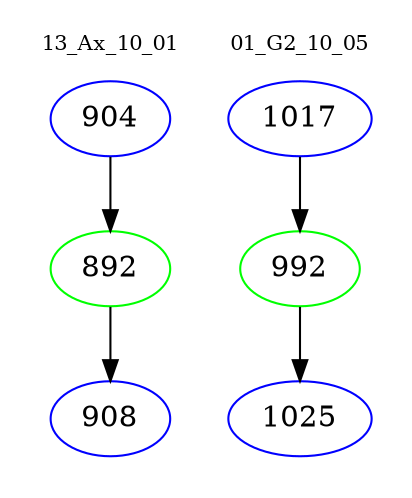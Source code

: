 digraph{
subgraph cluster_0 {
color = white
label = "13_Ax_10_01";
fontsize=10;
T0_904 [label="904", color="blue"]
T0_904 -> T0_892 [color="black"]
T0_892 [label="892", color="green"]
T0_892 -> T0_908 [color="black"]
T0_908 [label="908", color="blue"]
}
subgraph cluster_1 {
color = white
label = "01_G2_10_05";
fontsize=10;
T1_1017 [label="1017", color="blue"]
T1_1017 -> T1_992 [color="black"]
T1_992 [label="992", color="green"]
T1_992 -> T1_1025 [color="black"]
T1_1025 [label="1025", color="blue"]
}
}
